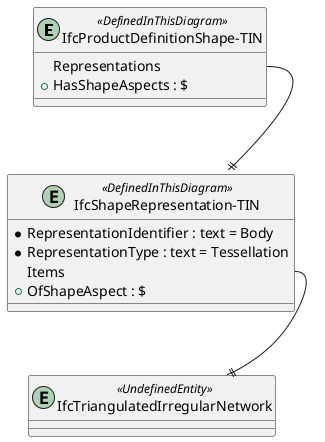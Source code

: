 @startuml 

entity "IfcProductDefinitionShape-TIN" <<DefinedInThisDiagram>>
{
  Representations
  +HasShapeAspects : $
}

entity "IfcShapeRepresentation-TIN" <<DefinedInThisDiagram>>
{
  *RepresentationIdentifier : text = Body
  *RepresentationType : text = Tessellation
  Items
  +OfShapeAspect : $
}

entity IfcTriangulatedIrregularNetwork <<UndefinedEntity>>

"IfcProductDefinitionShape-TIN::Representations" --|| "IfcShapeRepresentation-TIN::OfProductRepresentation"

"IfcShapeRepresentation-TIN::Items"--||IfcTriangulatedIrregularNetwork

@enduml


